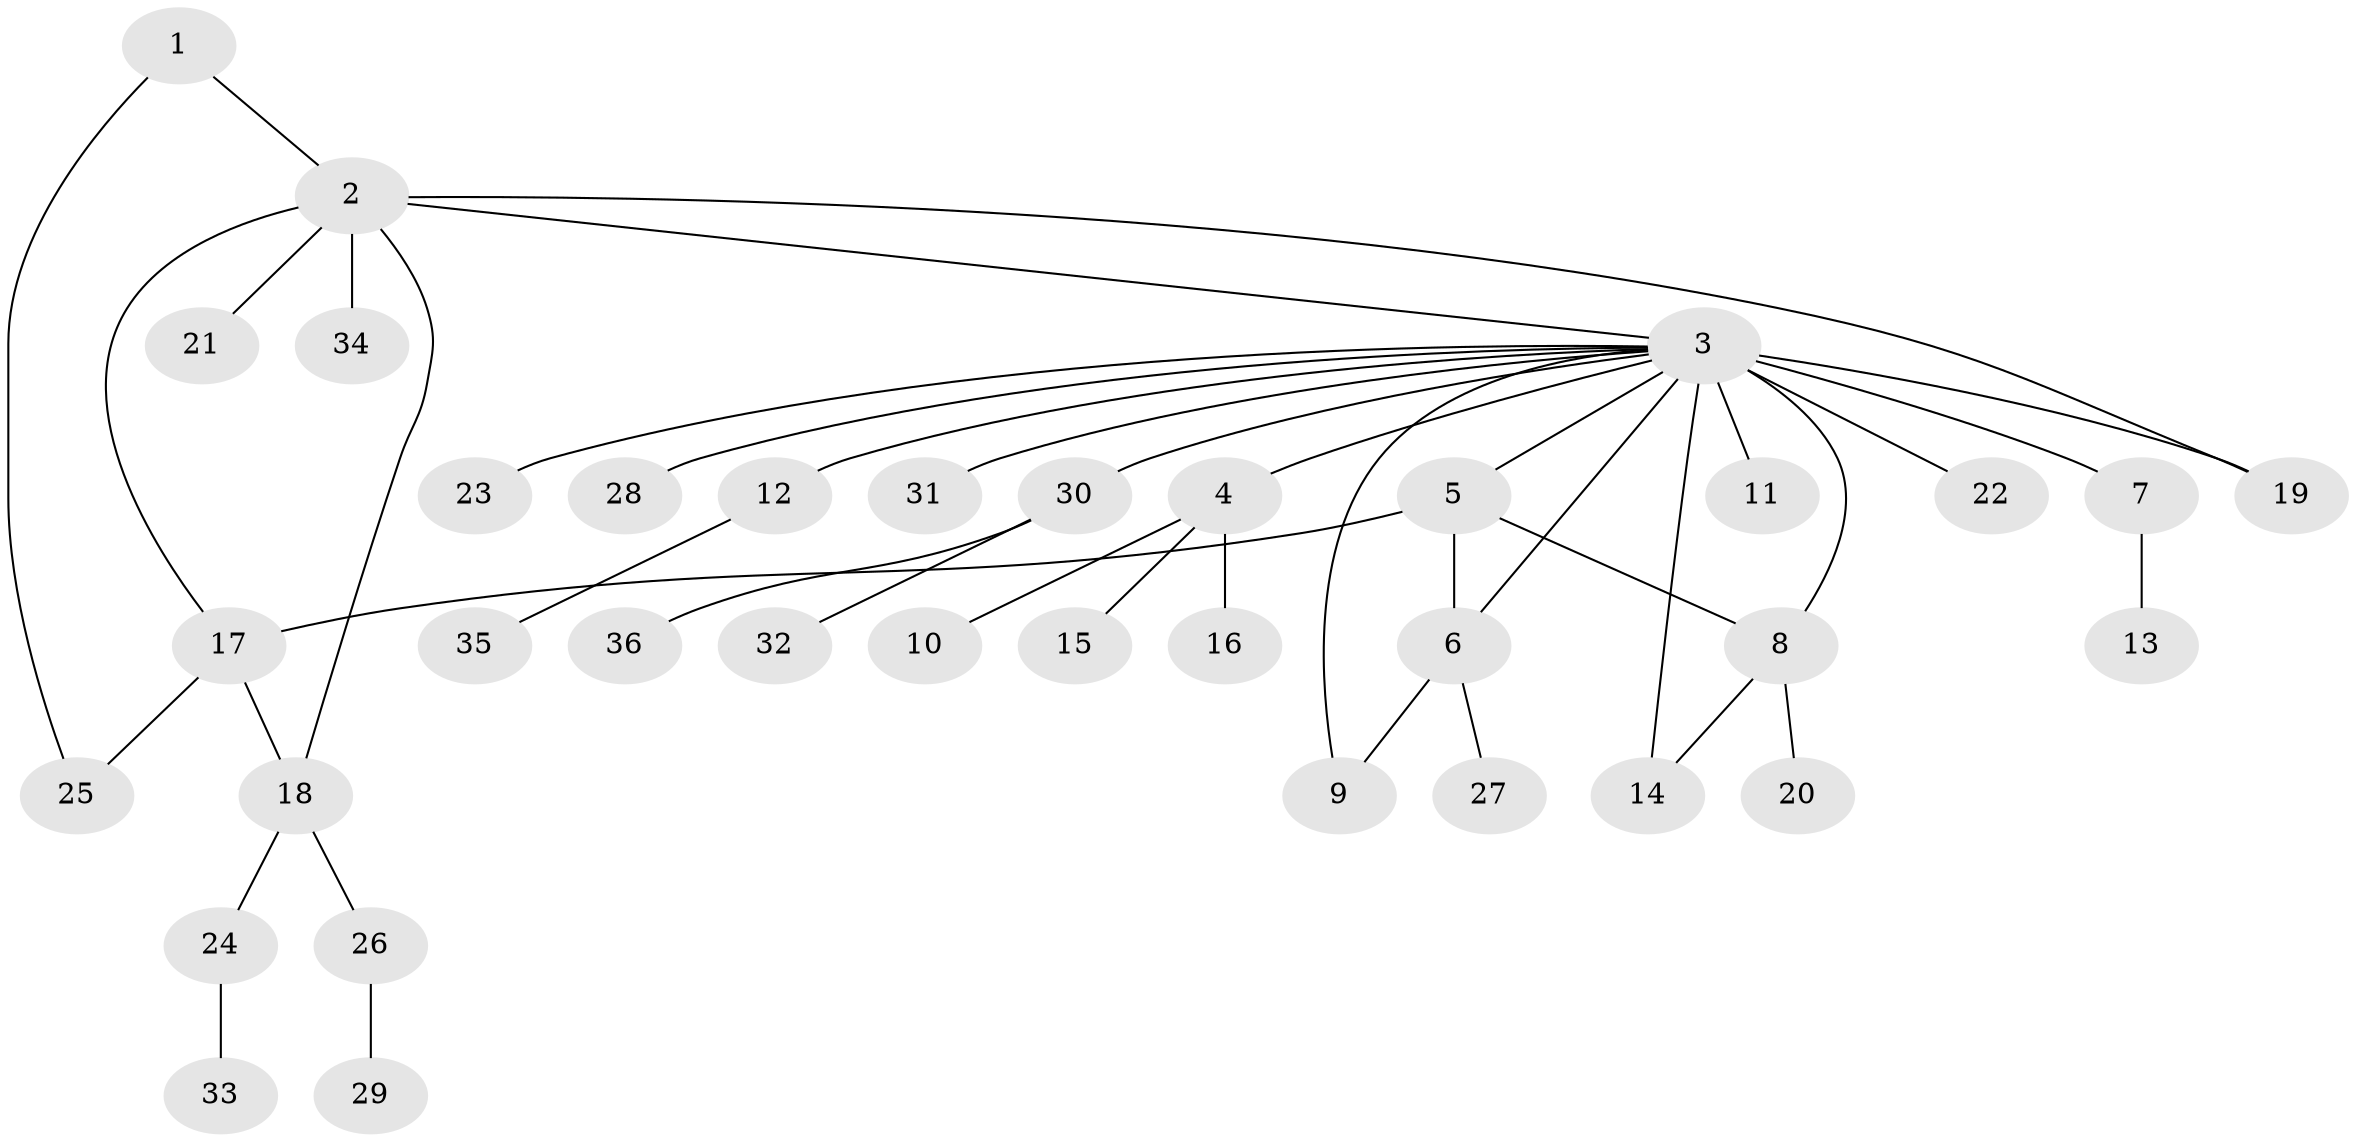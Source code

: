 // original degree distribution, {3: 0.09859154929577464, 8: 0.014084507042253521, 23: 0.014084507042253521, 5: 0.028169014084507043, 6: 0.014084507042253521, 2: 0.2535211267605634, 1: 0.5070422535211268, 4: 0.07042253521126761}
// Generated by graph-tools (version 1.1) at 2025/35/03/09/25 02:35:28]
// undirected, 36 vertices, 43 edges
graph export_dot {
graph [start="1"]
  node [color=gray90,style=filled];
  1;
  2;
  3;
  4;
  5;
  6;
  7;
  8;
  9;
  10;
  11;
  12;
  13;
  14;
  15;
  16;
  17;
  18;
  19;
  20;
  21;
  22;
  23;
  24;
  25;
  26;
  27;
  28;
  29;
  30;
  31;
  32;
  33;
  34;
  35;
  36;
  1 -- 2 [weight=1.0];
  1 -- 25 [weight=1.0];
  2 -- 3 [weight=1.0];
  2 -- 17 [weight=1.0];
  2 -- 18 [weight=1.0];
  2 -- 19 [weight=1.0];
  2 -- 21 [weight=1.0];
  2 -- 34 [weight=1.0];
  3 -- 4 [weight=1.0];
  3 -- 5 [weight=1.0];
  3 -- 6 [weight=1.0];
  3 -- 7 [weight=2.0];
  3 -- 8 [weight=1.0];
  3 -- 9 [weight=1.0];
  3 -- 11 [weight=1.0];
  3 -- 12 [weight=1.0];
  3 -- 14 [weight=1.0];
  3 -- 19 [weight=1.0];
  3 -- 22 [weight=6.0];
  3 -- 23 [weight=1.0];
  3 -- 28 [weight=1.0];
  3 -- 30 [weight=1.0];
  3 -- 31 [weight=1.0];
  4 -- 10 [weight=1.0];
  4 -- 15 [weight=1.0];
  4 -- 16 [weight=1.0];
  5 -- 6 [weight=3.0];
  5 -- 8 [weight=1.0];
  5 -- 17 [weight=1.0];
  6 -- 9 [weight=1.0];
  6 -- 27 [weight=1.0];
  7 -- 13 [weight=1.0];
  8 -- 14 [weight=1.0];
  8 -- 20 [weight=1.0];
  12 -- 35 [weight=1.0];
  17 -- 18 [weight=1.0];
  17 -- 25 [weight=1.0];
  18 -- 24 [weight=1.0];
  18 -- 26 [weight=1.0];
  24 -- 33 [weight=1.0];
  26 -- 29 [weight=2.0];
  30 -- 32 [weight=1.0];
  30 -- 36 [weight=1.0];
}

